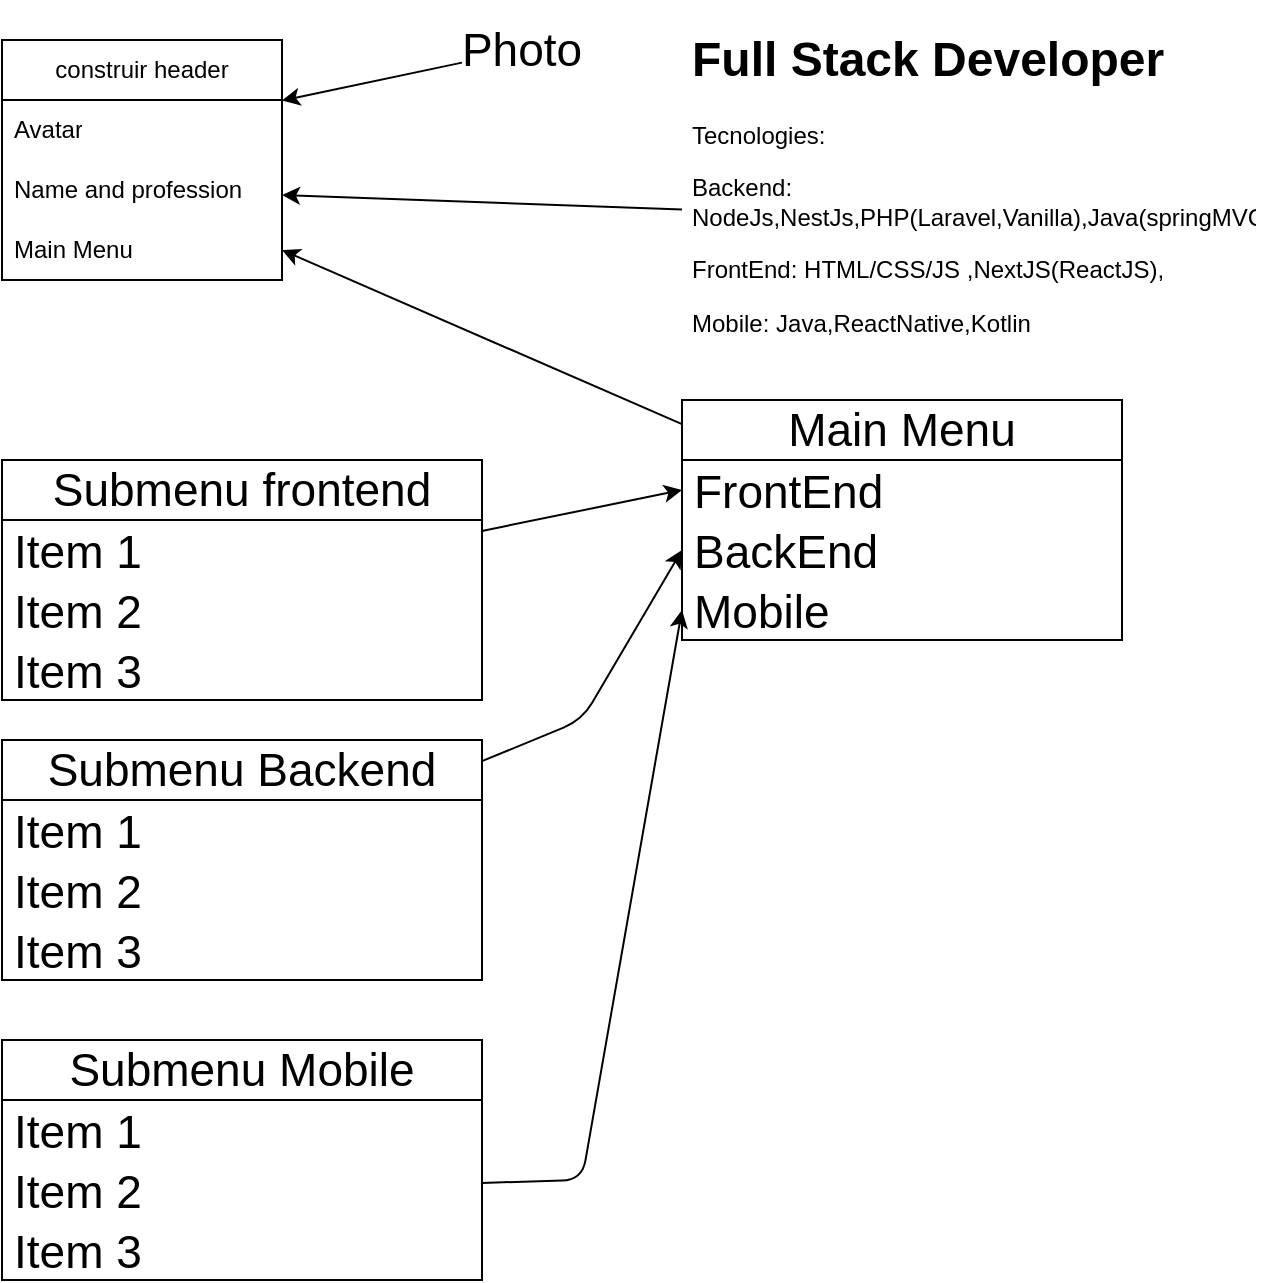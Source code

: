<mxfile>
    <diagram id="nIBVVLkCDESw7kmTCtct" name="header">
        <mxGraphModel dx="83200" dy="46100" grid="1" gridSize="10" guides="1" tooltips="1" connect="1" arrows="1" fold="1" page="1" pageScale="1" pageWidth="850" pageHeight="1100" math="0" shadow="0">
            <root>
                <mxCell id="0"/>
                <mxCell id="1" parent="0"/>
                <mxCell id="2" value="&lt;span style=&quot;text-align: left;&quot;&gt;construir header&lt;/span&gt;" style="swimlane;fontStyle=0;childLayout=stackLayout;horizontal=1;startSize=30;horizontalStack=0;resizeParent=1;resizeParentMax=0;resizeLast=0;collapsible=1;marginBottom=0;whiteSpace=wrap;html=1;" parent="1" vertex="1">
                    <mxGeometry x="30" y="30" width="140" height="120" as="geometry"/>
                </mxCell>
                <mxCell id="4" value="Avatar&lt;br&gt;" style="text;strokeColor=none;fillColor=none;align=left;verticalAlign=middle;spacingLeft=4;spacingRight=4;overflow=hidden;points=[[0,0.5],[1,0.5]];portConstraint=eastwest;rotatable=0;whiteSpace=wrap;html=1;" parent="2" vertex="1">
                    <mxGeometry y="30" width="140" height="30" as="geometry"/>
                </mxCell>
                <mxCell id="5" value="Name and profession" style="text;strokeColor=none;fillColor=none;align=left;verticalAlign=middle;spacingLeft=4;spacingRight=4;overflow=hidden;points=[[0,0.5],[1,0.5]];portConstraint=eastwest;rotatable=0;whiteSpace=wrap;html=1;" parent="2" vertex="1">
                    <mxGeometry y="60" width="140" height="30" as="geometry"/>
                </mxCell>
                <mxCell id="10" value="Main Menu" style="text;strokeColor=none;fillColor=none;align=left;verticalAlign=middle;spacingLeft=4;spacingRight=4;overflow=hidden;points=[[0,0.5],[1,0.5]];portConstraint=eastwest;rotatable=0;whiteSpace=wrap;html=1;" parent="2" vertex="1">
                    <mxGeometry y="90" width="140" height="30" as="geometry"/>
                </mxCell>
                <mxCell id="13" style="edgeStyle=none;html=1;" parent="1" source="12" target="4" edge="1">
                    <mxGeometry relative="1" as="geometry"/>
                </mxCell>
                <mxCell id="12" value="&lt;font style=&quot;font-size: 23px;&quot;&gt;Photo&lt;/font&gt;" style="text;html=1;strokeColor=none;fillColor=none;align=center;verticalAlign=middle;whiteSpace=wrap;rounded=0;" parent="1" vertex="1">
                    <mxGeometry x="260" y="20" width="60" height="30" as="geometry"/>
                </mxCell>
                <mxCell id="15" style="edgeStyle=none;html=1;" parent="1" source="14" target="5" edge="1">
                    <mxGeometry relative="1" as="geometry"/>
                </mxCell>
                <mxCell id="14" value="&lt;h1&gt;Full Stack Developer&lt;/h1&gt;&lt;p&gt;Tecnologies:&lt;/p&gt;&lt;p&gt;Backend: NodeJs,NestJs,PHP(Laravel,Vanilla),Java(springMVC)&lt;/p&gt;&lt;p&gt;&lt;span style=&quot;background-color: initial;&quot;&gt;FrontEnd: HTML/CSS/JS ,NextJS(ReactJS),&lt;/span&gt;&lt;/p&gt;&lt;p&gt;Mobile: Java,ReactNative,Kotlin&lt;/p&gt;" style="text;html=1;strokeColor=none;fillColor=none;spacing=5;spacingTop=-20;whiteSpace=wrap;overflow=hidden;rounded=0;" parent="1" vertex="1">
                    <mxGeometry x="370" y="20" width="290" height="200" as="geometry"/>
                </mxCell>
                <mxCell id="20" style="edgeStyle=none;html=1;entryX=1;entryY=0.5;entryDx=0;entryDy=0;fontSize=23;" parent="1" source="16" target="10" edge="1">
                    <mxGeometry relative="1" as="geometry"/>
                </mxCell>
                <mxCell id="16" value="Main Menu" style="swimlane;fontStyle=0;childLayout=stackLayout;horizontal=1;startSize=30;horizontalStack=0;resizeParent=1;resizeParentMax=0;resizeLast=0;collapsible=1;marginBottom=0;whiteSpace=wrap;html=1;fontSize=23;" parent="1" vertex="1">
                    <mxGeometry x="370" y="210" width="220" height="120" as="geometry"/>
                </mxCell>
                <mxCell id="17" value="FrontEnd&lt;span style=&quot;white-space: pre;&quot;&gt;&#9;&lt;/span&gt;" style="text;strokeColor=none;fillColor=none;align=left;verticalAlign=middle;spacingLeft=4;spacingRight=4;overflow=hidden;points=[[0,0.5],[1,0.5]];portConstraint=eastwest;rotatable=0;whiteSpace=wrap;html=1;fontSize=23;" parent="16" vertex="1">
                    <mxGeometry y="30" width="220" height="30" as="geometry"/>
                </mxCell>
                <mxCell id="18" value="BackEnd" style="text;strokeColor=none;fillColor=none;align=left;verticalAlign=middle;spacingLeft=4;spacingRight=4;overflow=hidden;points=[[0,0.5],[1,0.5]];portConstraint=eastwest;rotatable=0;whiteSpace=wrap;html=1;fontSize=23;" parent="16" vertex="1">
                    <mxGeometry y="60" width="220" height="30" as="geometry"/>
                </mxCell>
                <mxCell id="19" value="Mobile" style="text;strokeColor=none;fillColor=none;align=left;verticalAlign=middle;spacingLeft=4;spacingRight=4;overflow=hidden;points=[[0,0.5],[1,0.5]];portConstraint=eastwest;rotatable=0;whiteSpace=wrap;html=1;fontSize=23;" parent="16" vertex="1">
                    <mxGeometry y="90" width="220" height="30" as="geometry"/>
                </mxCell>
                <mxCell id="25" style="edgeStyle=none;html=1;entryX=0;entryY=0.5;entryDx=0;entryDy=0;fontSize=23;" parent="1" source="21" target="17" edge="1">
                    <mxGeometry relative="1" as="geometry"/>
                </mxCell>
                <mxCell id="21" value="Submenu frontend" style="swimlane;fontStyle=0;childLayout=stackLayout;horizontal=1;startSize=30;horizontalStack=0;resizeParent=1;resizeParentMax=0;resizeLast=0;collapsible=1;marginBottom=0;whiteSpace=wrap;html=1;fontSize=23;" parent="1" vertex="1">
                    <mxGeometry x="30" y="240" width="240" height="120" as="geometry"/>
                </mxCell>
                <mxCell id="22" value="Item 1" style="text;strokeColor=none;fillColor=none;align=left;verticalAlign=middle;spacingLeft=4;spacingRight=4;overflow=hidden;points=[[0,0.5],[1,0.5]];portConstraint=eastwest;rotatable=0;whiteSpace=wrap;html=1;fontSize=23;" parent="21" vertex="1">
                    <mxGeometry y="30" width="240" height="30" as="geometry"/>
                </mxCell>
                <mxCell id="23" value="Item 2" style="text;strokeColor=none;fillColor=none;align=left;verticalAlign=middle;spacingLeft=4;spacingRight=4;overflow=hidden;points=[[0,0.5],[1,0.5]];portConstraint=eastwest;rotatable=0;whiteSpace=wrap;html=1;fontSize=23;" parent="21" vertex="1">
                    <mxGeometry y="60" width="240" height="30" as="geometry"/>
                </mxCell>
                <mxCell id="24" value="Item 3" style="text;strokeColor=none;fillColor=none;align=left;verticalAlign=middle;spacingLeft=4;spacingRight=4;overflow=hidden;points=[[0,0.5],[1,0.5]];portConstraint=eastwest;rotatable=0;whiteSpace=wrap;html=1;fontSize=23;" parent="21" vertex="1">
                    <mxGeometry y="90" width="240" height="30" as="geometry"/>
                </mxCell>
                <mxCell id="30" style="edgeStyle=none;html=1;entryX=0;entryY=0.5;entryDx=0;entryDy=0;fontSize=23;" parent="1" source="26" target="18" edge="1">
                    <mxGeometry relative="1" as="geometry">
                        <Array as="points">
                            <mxPoint x="320" y="370"/>
                        </Array>
                    </mxGeometry>
                </mxCell>
                <mxCell id="26" value="Submenu Backend" style="swimlane;fontStyle=0;childLayout=stackLayout;horizontal=1;startSize=30;horizontalStack=0;resizeParent=1;resizeParentMax=0;resizeLast=0;collapsible=1;marginBottom=0;whiteSpace=wrap;html=1;fontSize=23;" parent="1" vertex="1">
                    <mxGeometry x="30" y="380" width="240" height="120" as="geometry"/>
                </mxCell>
                <mxCell id="27" value="Item 1" style="text;strokeColor=none;fillColor=none;align=left;verticalAlign=middle;spacingLeft=4;spacingRight=4;overflow=hidden;points=[[0,0.5],[1,0.5]];portConstraint=eastwest;rotatable=0;whiteSpace=wrap;html=1;fontSize=23;" parent="26" vertex="1">
                    <mxGeometry y="30" width="240" height="30" as="geometry"/>
                </mxCell>
                <mxCell id="28" value="Item 2" style="text;strokeColor=none;fillColor=none;align=left;verticalAlign=middle;spacingLeft=4;spacingRight=4;overflow=hidden;points=[[0,0.5],[1,0.5]];portConstraint=eastwest;rotatable=0;whiteSpace=wrap;html=1;fontSize=23;" parent="26" vertex="1">
                    <mxGeometry y="60" width="240" height="30" as="geometry"/>
                </mxCell>
                <mxCell id="29" value="Item 3" style="text;strokeColor=none;fillColor=none;align=left;verticalAlign=middle;spacingLeft=4;spacingRight=4;overflow=hidden;points=[[0,0.5],[1,0.5]];portConstraint=eastwest;rotatable=0;whiteSpace=wrap;html=1;fontSize=23;" parent="26" vertex="1">
                    <mxGeometry y="90" width="240" height="30" as="geometry"/>
                </mxCell>
                <mxCell id="31" value="Submenu Mobile" style="swimlane;fontStyle=0;childLayout=stackLayout;horizontal=1;startSize=30;horizontalStack=0;resizeParent=1;resizeParentMax=0;resizeLast=0;collapsible=1;marginBottom=0;whiteSpace=wrap;html=1;fontSize=23;" parent="1" vertex="1">
                    <mxGeometry x="30" y="530" width="240" height="120" as="geometry"/>
                </mxCell>
                <mxCell id="32" value="Item 1" style="text;strokeColor=none;fillColor=none;align=left;verticalAlign=middle;spacingLeft=4;spacingRight=4;overflow=hidden;points=[[0,0.5],[1,0.5]];portConstraint=eastwest;rotatable=0;whiteSpace=wrap;html=1;fontSize=23;" parent="31" vertex="1">
                    <mxGeometry y="30" width="240" height="30" as="geometry"/>
                </mxCell>
                <mxCell id="33" value="Item 2" style="text;strokeColor=none;fillColor=none;align=left;verticalAlign=middle;spacingLeft=4;spacingRight=4;overflow=hidden;points=[[0,0.5],[1,0.5]];portConstraint=eastwest;rotatable=0;whiteSpace=wrap;html=1;fontSize=23;" parent="31" vertex="1">
                    <mxGeometry y="60" width="240" height="30" as="geometry"/>
                </mxCell>
                <mxCell id="34" value="Item 3" style="text;strokeColor=none;fillColor=none;align=left;verticalAlign=middle;spacingLeft=4;spacingRight=4;overflow=hidden;points=[[0,0.5],[1,0.5]];portConstraint=eastwest;rotatable=0;whiteSpace=wrap;html=1;fontSize=23;" parent="31" vertex="1">
                    <mxGeometry y="90" width="240" height="30" as="geometry"/>
                </mxCell>
                <mxCell id="35" style="edgeStyle=none;html=1;entryX=0;entryY=0.5;entryDx=0;entryDy=0;fontSize=23;" parent="1" source="33" target="19" edge="1">
                    <mxGeometry relative="1" as="geometry">
                        <Array as="points">
                            <mxPoint x="320" y="600"/>
                        </Array>
                    </mxGeometry>
                </mxCell>
            </root>
        </mxGraphModel>
    </diagram>
    <diagram id="OPQTfnwVIzJVP5RdMCmi" name="form">
        <mxGraphModel dx="832" dy="1561" grid="1" gridSize="10" guides="1" tooltips="1" connect="1" arrows="1" fold="1" page="1" pageScale="1" pageWidth="850" pageHeight="1100" math="0" shadow="0">
            <root>
                <mxCell id="0"/>
                <mxCell id="1" parent="0"/>
                <mxCell id="f43MnvyJIl9RaJzWuCWA-1" value="" style="whiteSpace=wrap;html=1;aspect=fixed;" parent="1" vertex="1">
                    <mxGeometry x="45" y="-100" width="385" height="385" as="geometry"/>
                </mxCell>
                <mxCell id="f43MnvyJIl9RaJzWuCWA-2" value="" style="rounded=0;whiteSpace=wrap;html=1;" parent="1" vertex="1">
                    <mxGeometry x="150" y="-100" width="280" height="70" as="geometry"/>
                </mxCell>
                <mxCell id="f43MnvyJIl9RaJzWuCWA-3" value="name:" style="rounded=0;whiteSpace=wrap;html=1;" parent="1" vertex="1">
                    <mxGeometry x="45" y="-100" width="105" height="70" as="geometry"/>
                </mxCell>
                <mxCell id="f43MnvyJIl9RaJzWuCWA-4" value="" style="rounded=0;whiteSpace=wrap;html=1;" parent="1" vertex="1">
                    <mxGeometry x="150" y="-30" width="280" height="70" as="geometry"/>
                </mxCell>
                <mxCell id="f43MnvyJIl9RaJzWuCWA-5" value="email:" style="rounded=0;whiteSpace=wrap;html=1;" parent="1" vertex="1">
                    <mxGeometry x="45" y="-30" width="105" height="70" as="geometry"/>
                </mxCell>
                <mxCell id="f43MnvyJIl9RaJzWuCWA-6" value="message:" style="rounded=0;whiteSpace=wrap;html=1;align=left;" parent="1" vertex="1">
                    <mxGeometry x="45" y="40" width="385" height="70" as="geometry"/>
                </mxCell>
                <mxCell id="f43MnvyJIl9RaJzWuCWA-7" value="" style="rounded=0;whiteSpace=wrap;html=1;" parent="1" vertex="1">
                    <mxGeometry x="45" y="110" width="385" height="180" as="geometry"/>
                </mxCell>
            </root>
        </mxGraphModel>
    </diagram>
    <diagram id="6QVLWDmjsckbDLyyWXwV" name="Slide-Cards">
        <mxGraphModel dx="832" dy="461" grid="1" gridSize="10" guides="1" tooltips="1" connect="1" arrows="1" fold="1" page="1" pageScale="1" pageWidth="850" pageHeight="1100" math="0" shadow="0">
            <root>
                <mxCell id="0"/>
                <mxCell id="1" parent="0"/>
                <mxCell id="tGbcw1W28zcJqjNk8WaS-1" value="" style="whiteSpace=wrap;html=1;aspect=fixed;" vertex="1" parent="1">
                    <mxGeometry x="200" y="30" width="340" height="340" as="geometry"/>
                </mxCell>
                <mxCell id="tGbcw1W28zcJqjNk8WaS-3" value="&amp;nbsp;card com os projetos em destaques" style="whiteSpace=wrap;html=1;aspect=fixed;" vertex="1" parent="1">
                    <mxGeometry x="245" y="80" width="250" height="250" as="geometry"/>
                </mxCell>
                <mxCell id="tGbcw1W28zcJqjNk8WaS-5" value="" style="rounded=0;whiteSpace=wrap;html=1;" vertex="1" parent="1">
                    <mxGeometry x="200" y="80" width="20" height="250" as="geometry"/>
                </mxCell>
                <mxCell id="tGbcw1W28zcJqjNk8WaS-7" value="" style="rounded=0;whiteSpace=wrap;html=1;" vertex="1" parent="1">
                    <mxGeometry x="520" y="80" width="20" height="250" as="geometry"/>
                </mxCell>
            </root>
        </mxGraphModel>
    </diagram>
    <diagram id="aIEr3TFRHFvJIvIuBD7U" name="stack list">
        <mxGraphModel dx="832" dy="461" grid="1" gridSize="10" guides="1" tooltips="1" connect="1" arrows="1" fold="1" page="1" pageScale="1" pageWidth="850" pageHeight="1100" math="0" shadow="0">
            <root>
                <mxCell id="0"/>
                <mxCell id="1" parent="0"/>
                <mxCell id="OcalYJ4NrwIYeg7zmJF5-1" value="" style="rounded=0;whiteSpace=wrap;html=1;flipH=1;flipV=1;" vertex="1" parent="1">
                    <mxGeometry x="50" y="80" width="730" height="190" as="geometry"/>
                </mxCell>
                <mxCell id="OcalYJ4NrwIYeg7zmJF5-2" value="ck E" style="whiteSpace=wrap;html=1;flipH=1;flipV=1;align=left;" vertex="1" parent="1">
                    <mxGeometry x="50" y="100" width="110" height="150" as="geometry"/>
                </mxCell>
                <mxCell id="OcalYJ4NrwIYeg7zmJF5-3" value="stack A" style="whiteSpace=wrap;html=1;flipH=1;flipV=1;" vertex="1" parent="1">
                    <mxGeometry x="180" y="100" width="150" height="150" as="geometry"/>
                </mxCell>
                <mxCell id="OcalYJ4NrwIYeg7zmJF5-4" value="stack B" style="whiteSpace=wrap;html=1;flipH=1;flipV=1;" vertex="1" parent="1">
                    <mxGeometry x="360" y="100" width="150" height="150" as="geometry"/>
                </mxCell>
                <mxCell id="OcalYJ4NrwIYeg7zmJF5-5" value="stac" style="whiteSpace=wrap;html=1;flipH=1;flipV=1;align=right;" vertex="1" parent="1">
                    <mxGeometry x="710" y="100" width="70" height="150" as="geometry"/>
                </mxCell>
                <mxCell id="OcalYJ4NrwIYeg7zmJF5-6" value="stack C" style="whiteSpace=wrap;html=1;flipH=1;flipV=1;" vertex="1" parent="1">
                    <mxGeometry x="540" y="100" width="150" height="150" as="geometry"/>
                </mxCell>
            </root>
        </mxGraphModel>
    </diagram>
</mxfile>